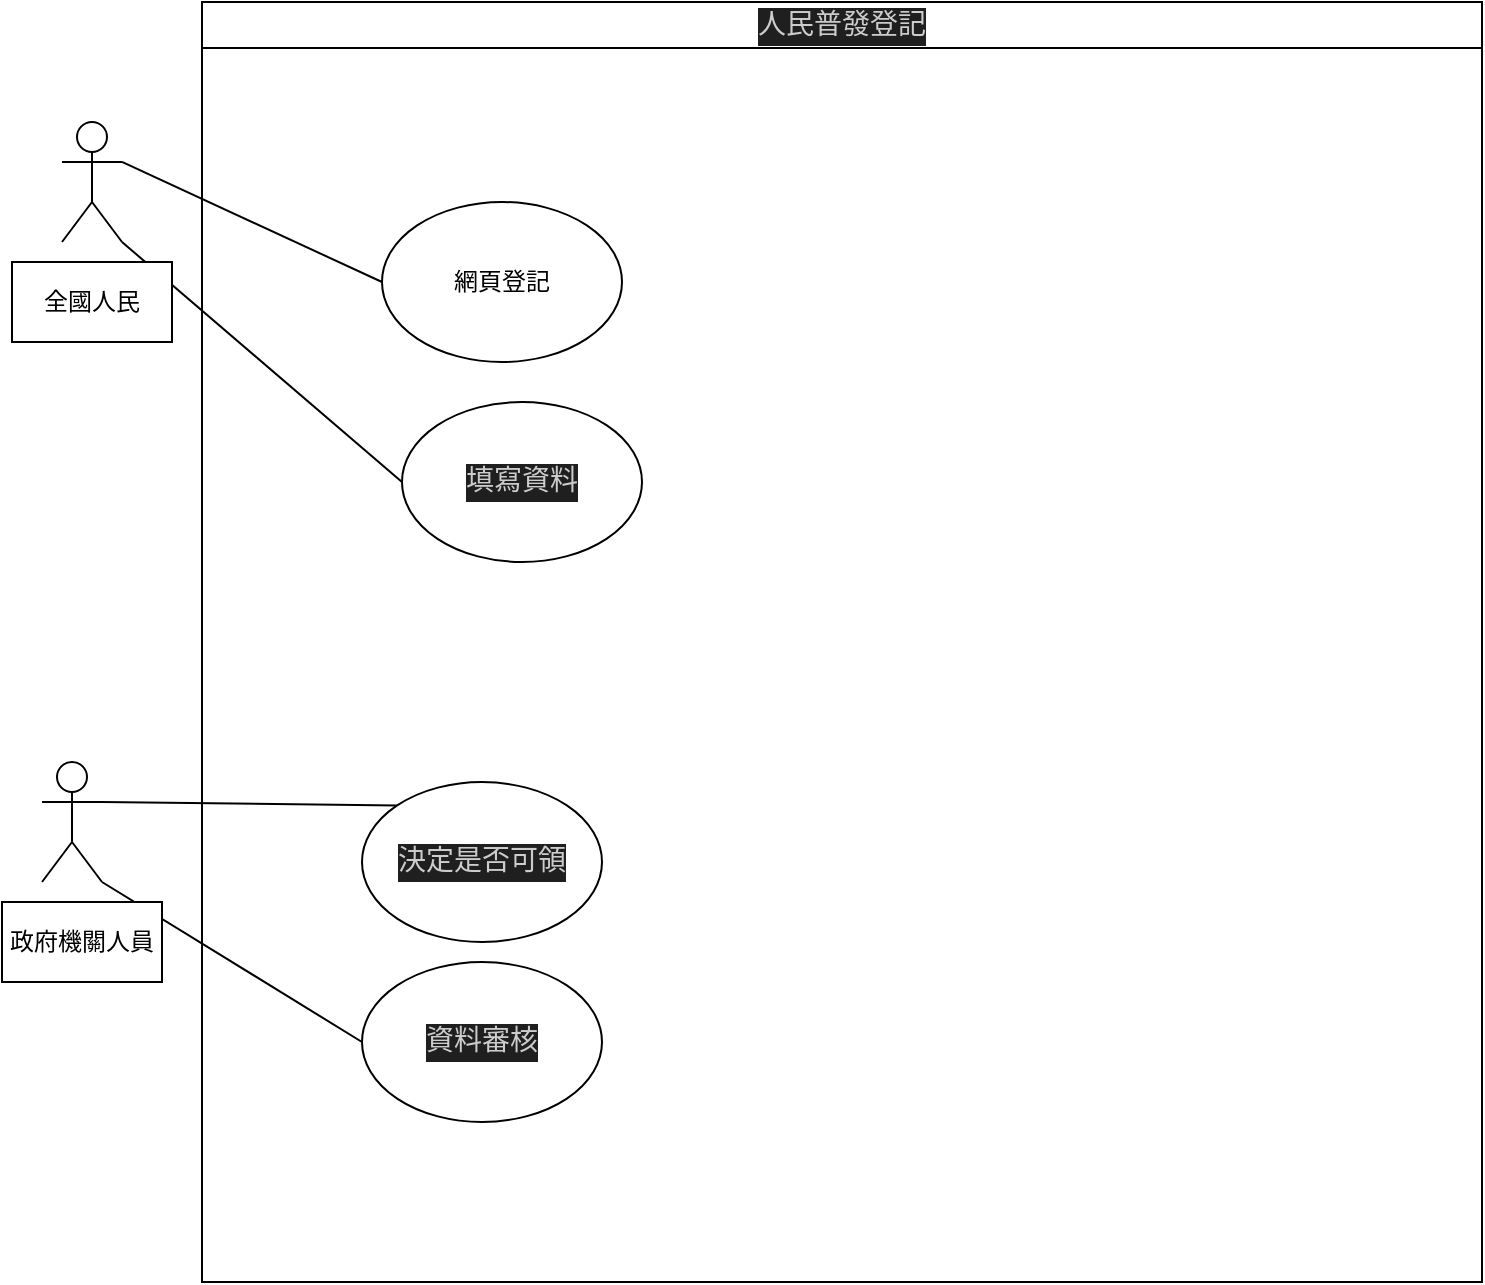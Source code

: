 <mxfile>
    <diagram id="1XKRIWq0MnupQi0q4YGS" name="第1頁">
        <mxGraphModel dx="1130" dy="787" grid="1" gridSize="10" guides="1" tooltips="1" connect="1" arrows="1" fold="1" page="1" pageScale="1" pageWidth="827" pageHeight="1169" math="0" shadow="0">
            <root>
                <mxCell id="0"/>
                <mxCell id="1" parent="0"/>
                <mxCell id="2" value="&lt;div style=&quot;color: rgb(204, 204, 204); background-color: rgb(31, 31, 31); font-family: Consolas, &amp;quot;Courier New&amp;quot;, monospace; font-weight: normal; font-size: 14px; line-height: 19px;&quot;&gt;人民普發登記&lt;/div&gt;" style="swimlane;whiteSpace=wrap;html=1;" vertex="1" parent="1">
                    <mxGeometry x="150" y="70" width="640" height="640" as="geometry"/>
                </mxCell>
                <mxCell id="7" value="網頁登記" style="ellipse;whiteSpace=wrap;html=1;" vertex="1" parent="2">
                    <mxGeometry x="90" y="100" width="120" height="80" as="geometry"/>
                </mxCell>
                <mxCell id="9" value="&lt;div style=&quot;color: rgb(204, 204, 204); background-color: rgb(31, 31, 31); font-family: Consolas, &amp;quot;Courier New&amp;quot;, monospace; font-size: 14px; line-height: 19px;&quot;&gt;填寫資料&lt;/div&gt;" style="ellipse;whiteSpace=wrap;html=1;" vertex="1" parent="2">
                    <mxGeometry x="100" y="200" width="120" height="80" as="geometry"/>
                </mxCell>
                <mxCell id="10" value="&lt;div style=&quot;color: rgb(204, 204, 204); background-color: rgb(31, 31, 31); font-family: Consolas, &amp;quot;Courier New&amp;quot;, monospace; font-size: 14px; line-height: 19px;&quot;&gt;&lt;div style=&quot;line-height: 19px;&quot;&gt;決定是否可領&lt;/div&gt;&lt;/div&gt;" style="ellipse;whiteSpace=wrap;html=1;" vertex="1" parent="2">
                    <mxGeometry x="80" y="390" width="120" height="80" as="geometry"/>
                </mxCell>
                <mxCell id="11" value="&lt;div style=&quot;color: rgb(204, 204, 204); background-color: rgb(31, 31, 31); font-family: Consolas, &amp;quot;Courier New&amp;quot;, monospace; font-size: 14px; line-height: 19px;&quot;&gt;&lt;div style=&quot;line-height: 19px;&quot;&gt;資料審核&lt;/div&gt;&lt;/div&gt;" style="ellipse;whiteSpace=wrap;html=1;" vertex="1" parent="2">
                    <mxGeometry x="80" y="480" width="120" height="80" as="geometry"/>
                </mxCell>
                <mxCell id="8" style="edgeStyle=none;html=1;exitX=1;exitY=0.333;exitDx=0;exitDy=0;exitPerimeter=0;entryX=0;entryY=0.5;entryDx=0;entryDy=0;endArrow=none;endFill=0;" edge="1" parent="1" source="3" target="7">
                    <mxGeometry relative="1" as="geometry"/>
                </mxCell>
                <mxCell id="12" style="edgeStyle=none;html=1;exitX=1;exitY=1;exitDx=0;exitDy=0;exitPerimeter=0;entryX=0;entryY=0.5;entryDx=0;entryDy=0;endArrow=none;endFill=0;" edge="1" parent="1" source="3" target="9">
                    <mxGeometry relative="1" as="geometry"/>
                </mxCell>
                <mxCell id="3" value="Actor" style="shape=umlActor;verticalLabelPosition=bottom;verticalAlign=top;html=1;outlineConnect=0;textOpacity=0;" vertex="1" parent="1">
                    <mxGeometry x="80" y="130" width="30" height="60" as="geometry"/>
                </mxCell>
                <mxCell id="13" style="edgeStyle=none;html=1;exitX=1;exitY=0.333;exitDx=0;exitDy=0;exitPerimeter=0;entryX=0;entryY=0;entryDx=0;entryDy=0;endArrow=none;endFill=0;" edge="1" parent="1" source="4" target="10">
                    <mxGeometry relative="1" as="geometry"/>
                </mxCell>
                <mxCell id="14" style="edgeStyle=none;html=1;exitX=1;exitY=1;exitDx=0;exitDy=0;exitPerimeter=0;entryX=0;entryY=0.5;entryDx=0;entryDy=0;endArrow=none;endFill=0;" edge="1" parent="1" source="4" target="11">
                    <mxGeometry relative="1" as="geometry"/>
                </mxCell>
                <mxCell id="4" value="Actor" style="shape=umlActor;verticalLabelPosition=bottom;verticalAlign=top;html=1;outlineConnect=0;textOpacity=0;" vertex="1" parent="1">
                    <mxGeometry x="70" y="450" width="30" height="60" as="geometry"/>
                </mxCell>
                <mxCell id="5" value="全國人民" style="rounded=0;whiteSpace=wrap;html=1;" vertex="1" parent="1">
                    <mxGeometry x="55" y="200" width="80" height="40" as="geometry"/>
                </mxCell>
                <mxCell id="6" value="政府機關人員" style="rounded=0;whiteSpace=wrap;html=1;" vertex="1" parent="1">
                    <mxGeometry x="50" y="520" width="80" height="40" as="geometry"/>
                </mxCell>
            </root>
        </mxGraphModel>
    </diagram>
    <diagram id="D2xrV8CnUasDP-INKSj6" name="第2頁">
        <mxGraphModel dx="1130" dy="787" grid="1" gridSize="10" guides="1" tooltips="1" connect="1" arrows="1" fold="1" page="1" pageScale="1" pageWidth="827" pageHeight="1169" math="0" shadow="0">
            <root>
                <mxCell id="0"/>
                <mxCell id="1" parent="0"/>
                <mxCell id="qTqv0NEb7vhoVkKzK9NJ-1" value="全國人民" style="swimlane;fontStyle=0;childLayout=stackLayout;horizontal=1;startSize=30;horizontalStack=0;resizeParent=1;resizeParentMax=0;resizeLast=0;collapsible=1;marginBottom=0;whiteSpace=wrap;html=1;" vertex="1" parent="1">
                    <mxGeometry x="80" y="300" width="140" height="120" as="geometry"/>
                </mxCell>
                <mxCell id="qTqv0NEb7vhoVkKzK9NJ-2" value="申請" style="text;strokeColor=none;fillColor=none;align=left;verticalAlign=middle;spacingLeft=4;spacingRight=4;overflow=hidden;points=[[0,0.5],[1,0.5]];portConstraint=eastwest;rotatable=0;whiteSpace=wrap;html=1;" vertex="1" parent="qTqv0NEb7vhoVkKzK9NJ-1">
                    <mxGeometry y="30" width="140" height="30" as="geometry"/>
                </mxCell>
                <mxCell id="qTqv0NEb7vhoVkKzK9NJ-3" value="身分證" style="text;strokeColor=none;fillColor=none;align=left;verticalAlign=middle;spacingLeft=4;spacingRight=4;overflow=hidden;points=[[0,0.5],[1,0.5]];portConstraint=eastwest;rotatable=0;whiteSpace=wrap;html=1;" vertex="1" parent="qTqv0NEb7vhoVkKzK9NJ-1">
                    <mxGeometry y="60" width="140" height="30" as="geometry"/>
                </mxCell>
                <mxCell id="qTqv0NEb7vhoVkKzK9NJ-4" value="金融號" style="text;strokeColor=none;fillColor=none;align=left;verticalAlign=middle;spacingLeft=4;spacingRight=4;overflow=hidden;points=[[0,0.5],[1,0.5]];portConstraint=eastwest;rotatable=0;whiteSpace=wrap;html=1;" vertex="1" parent="qTqv0NEb7vhoVkKzK9NJ-1">
                    <mxGeometry y="90" width="140" height="30" as="geometry"/>
                </mxCell>
                <mxCell id="Y8S5fIc3tDUwMqBj66Iu-1" value="政府人員" style="swimlane;fontStyle=0;childLayout=stackLayout;horizontal=1;startSize=30;horizontalStack=0;resizeParent=1;resizeParentMax=0;resizeLast=0;collapsible=1;marginBottom=0;whiteSpace=wrap;html=1;" vertex="1" parent="1">
                    <mxGeometry x="510" y="330" width="140" height="90" as="geometry"/>
                </mxCell>
                <mxCell id="Y8S5fIc3tDUwMqBj66Iu-2" value="核對" style="text;strokeColor=none;fillColor=none;align=left;verticalAlign=middle;spacingLeft=4;spacingRight=4;overflow=hidden;points=[[0,0.5],[1,0.5]];portConstraint=eastwest;rotatable=0;whiteSpace=wrap;html=1;" vertex="1" parent="Y8S5fIc3tDUwMqBj66Iu-1">
                    <mxGeometry y="30" width="140" height="30" as="geometry"/>
                </mxCell>
                <mxCell id="Y8S5fIc3tDUwMqBj66Iu-3" value="接受" style="text;strokeColor=none;fillColor=none;align=left;verticalAlign=middle;spacingLeft=4;spacingRight=4;overflow=hidden;points=[[0,0.5],[1,0.5]];portConstraint=eastwest;rotatable=0;whiteSpace=wrap;html=1;" vertex="1" parent="Y8S5fIc3tDUwMqBj66Iu-1">
                    <mxGeometry y="60" width="140" height="30" as="geometry"/>
                </mxCell>
                <mxCell id="Y8S5fIc3tDUwMqBj66Iu-5" value="金融單位" style="swimlane;fontStyle=0;childLayout=stackLayout;horizontal=1;startSize=30;horizontalStack=0;resizeParent=1;resizeParentMax=0;resizeLast=0;collapsible=1;marginBottom=0;whiteSpace=wrap;html=1;" vertex="1" parent="1">
                    <mxGeometry x="680" y="460" width="140" height="60" as="geometry"/>
                </mxCell>
                <mxCell id="Y8S5fIc3tDUwMqBj66Iu-6" value="發錢" style="text;strokeColor=none;fillColor=none;align=left;verticalAlign=middle;spacingLeft=4;spacingRight=4;overflow=hidden;points=[[0,0.5],[1,0.5]];portConstraint=eastwest;rotatable=0;whiteSpace=wrap;html=1;" vertex="1" parent="Y8S5fIc3tDUwMqBj66Iu-5">
                    <mxGeometry y="30" width="140" height="30" as="geometry"/>
                </mxCell>
                <mxCell id="eBwBCqxL6Im66Ot7wz98-1" value="申請" style="swimlane;fontStyle=0;childLayout=stackLayout;horizontal=1;startSize=30;horizontalStack=0;resizeParent=1;resizeParentMax=0;resizeLast=0;collapsible=1;marginBottom=0;whiteSpace=wrap;html=1;" vertex="1" parent="1">
                    <mxGeometry x="274" y="300" width="140" height="120" as="geometry"/>
                </mxCell>
                <mxCell id="eBwBCqxL6Im66Ot7wz98-2" value="健保號" style="text;strokeColor=none;fillColor=none;align=left;verticalAlign=middle;spacingLeft=4;spacingRight=4;overflow=hidden;points=[[0,0.5],[1,0.5]];portConstraint=eastwest;rotatable=0;whiteSpace=wrap;html=1;" vertex="1" parent="eBwBCqxL6Im66Ot7wz98-1">
                    <mxGeometry y="30" width="140" height="30" as="geometry"/>
                </mxCell>
                <mxCell id="eBwBCqxL6Im66Ot7wz98-3" value="身分證" style="text;strokeColor=none;fillColor=none;align=left;verticalAlign=middle;spacingLeft=4;spacingRight=4;overflow=hidden;points=[[0,0.5],[1,0.5]];portConstraint=eastwest;rotatable=0;whiteSpace=wrap;html=1;" vertex="1" parent="eBwBCqxL6Im66Ot7wz98-1">
                    <mxGeometry y="60" width="140" height="30" as="geometry"/>
                </mxCell>
                <mxCell id="eBwBCqxL6Im66Ot7wz98-4" value="金融號" style="text;strokeColor=none;fillColor=none;align=left;verticalAlign=middle;spacingLeft=4;spacingRight=4;overflow=hidden;points=[[0,0.5],[1,0.5]];portConstraint=eastwest;rotatable=0;whiteSpace=wrap;html=1;" vertex="1" parent="eBwBCqxL6Im66Ot7wz98-1">
                    <mxGeometry y="90" width="140" height="30" as="geometry"/>
                </mxCell>
                <mxCell id="eBwBCqxL6Im66Ot7wz98-5" style="edgeStyle=none;html=1;exitX=1;exitY=0.5;exitDx=0;exitDy=0;entryX=0;entryY=0.5;entryDx=0;entryDy=0;endArrow=none;endFill=0;" edge="1" parent="1" source="qTqv0NEb7vhoVkKzK9NJ-3" target="eBwBCqxL6Im66Ot7wz98-3">
                    <mxGeometry relative="1" as="geometry"/>
                </mxCell>
                <mxCell id="eBwBCqxL6Im66Ot7wz98-6" style="edgeStyle=none;html=1;exitX=1;exitY=0.5;exitDx=0;exitDy=0;entryX=0;entryY=0.5;entryDx=0;entryDy=0;endArrow=none;endFill=0;" edge="1" parent="1" source="eBwBCqxL6Im66Ot7wz98-3" target="Y8S5fIc3tDUwMqBj66Iu-1">
                    <mxGeometry relative="1" as="geometry"/>
                </mxCell>
                <mxCell id="eBwBCqxL6Im66Ot7wz98-8" style="edgeStyle=none;html=1;exitX=1;exitY=0.5;exitDx=0;exitDy=0;entryX=0.5;entryY=0;entryDx=0;entryDy=0;endArrow=none;endFill=0;" edge="1" parent="1" source="Y8S5fIc3tDUwMqBj66Iu-2" target="Y8S5fIc3tDUwMqBj66Iu-5">
                    <mxGeometry relative="1" as="geometry">
                        <Array as="points">
                            <mxPoint x="750" y="380"/>
                        </Array>
                    </mxGeometry>
                </mxCell>
            </root>
        </mxGraphModel>
    </diagram>
</mxfile>